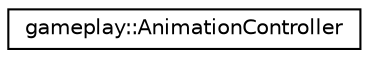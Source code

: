 digraph G
{
  edge [fontname="Helvetica",fontsize="10",labelfontname="Helvetica",labelfontsize="10"];
  node [fontname="Helvetica",fontsize="10",shape=record];
  rankdir="LR";
  Node1 [label="gameplay::AnimationController",height=0.2,width=0.4,color="black", fillcolor="white", style="filled",URL="$classgameplay_1_1_animation_controller.html"];
}
